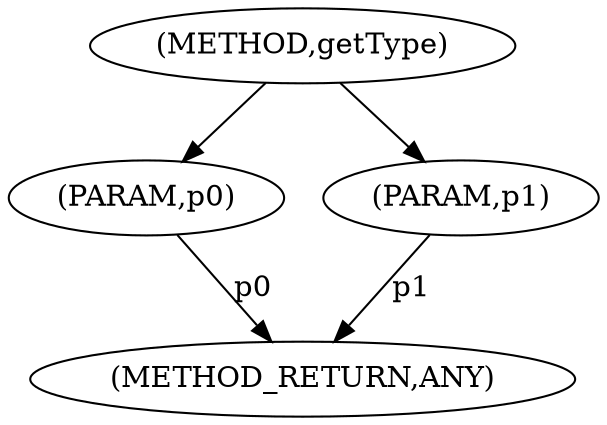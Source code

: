 digraph "getType" {  
"1997" [label = <(METHOD,getType)> ]
"2001" [label = <(METHOD_RETURN,ANY)> ]
"1998" [label = <(PARAM,p0)> ]
"1999" [label = <(PARAM,p1)> ]
  "1998" -> "2001"  [ label = "p0"] 
  "1999" -> "2001"  [ label = "p1"] 
  "1997" -> "1998" 
  "1997" -> "1999" 
}
